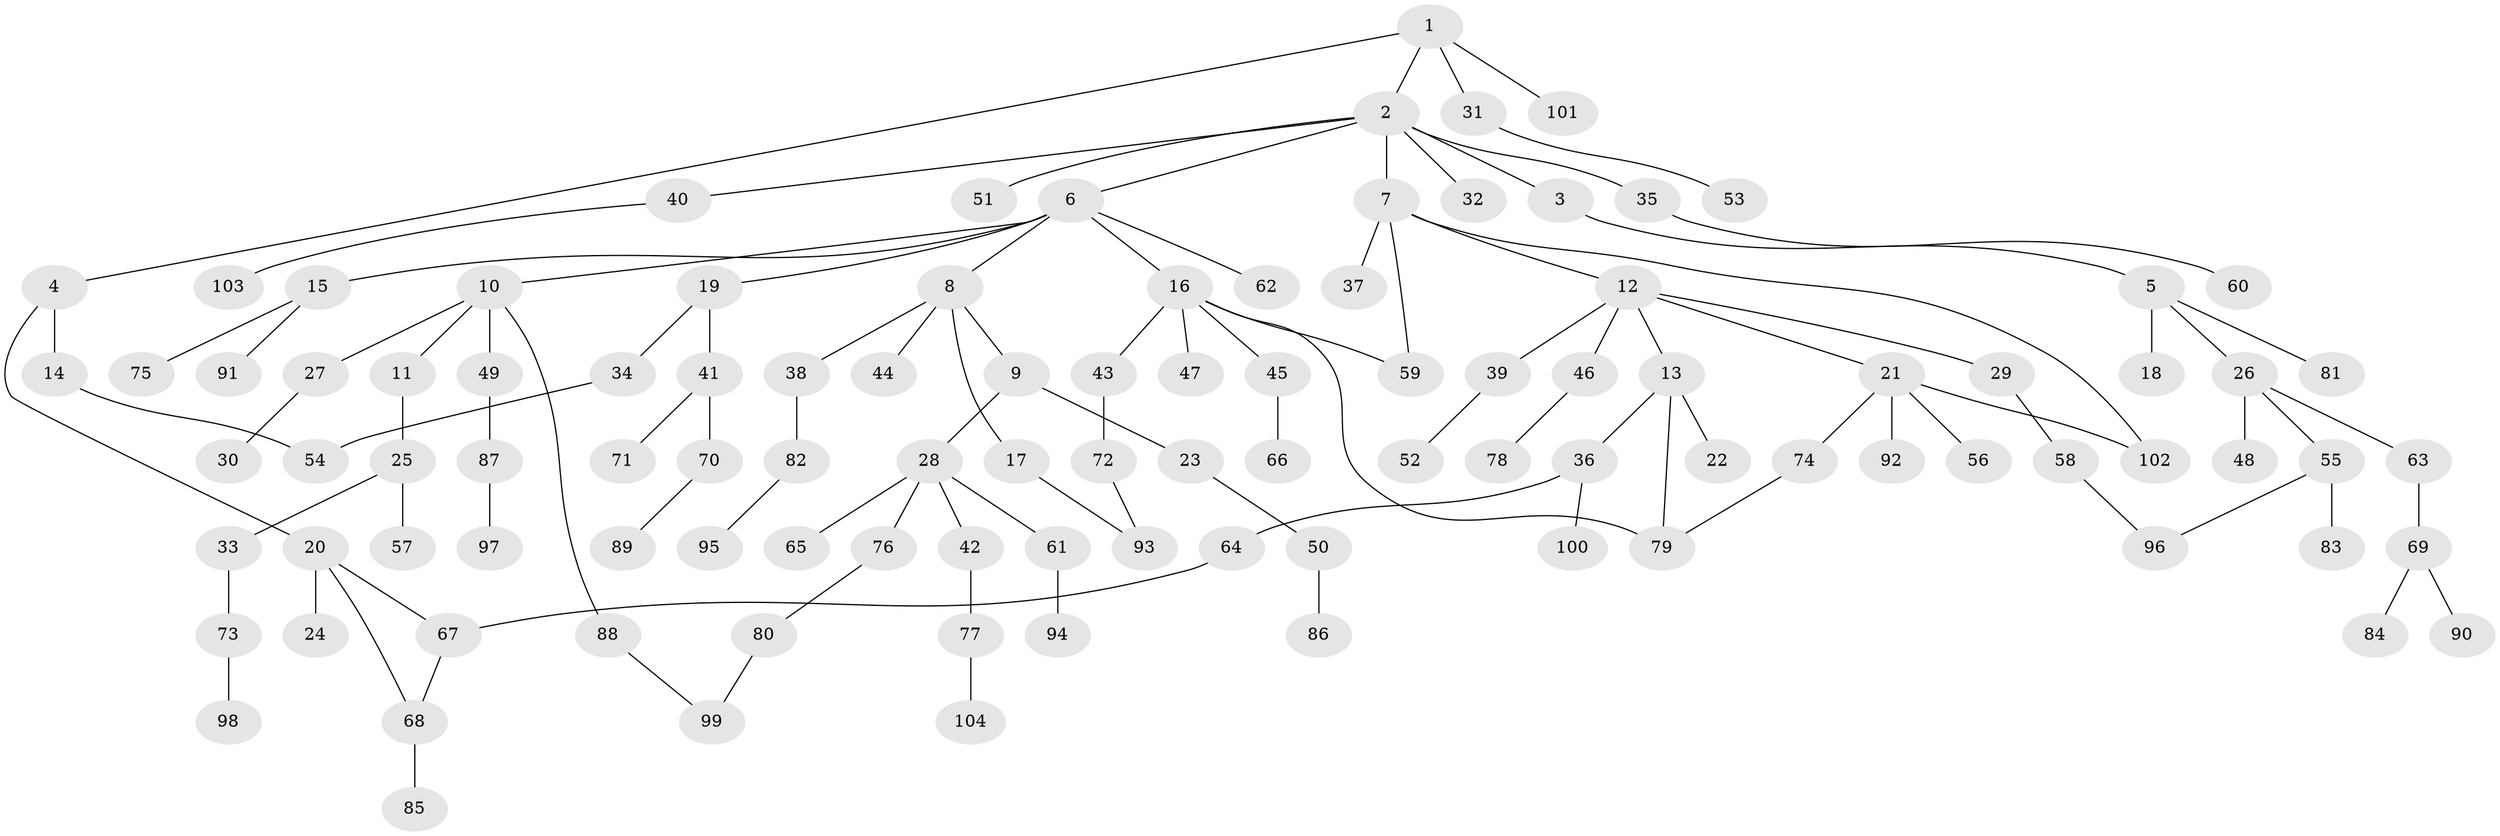 // Generated by graph-tools (version 1.1) at 2025/00/03/09/25 03:00:59]
// undirected, 104 vertices, 113 edges
graph export_dot {
graph [start="1"]
  node [color=gray90,style=filled];
  1;
  2;
  3;
  4;
  5;
  6;
  7;
  8;
  9;
  10;
  11;
  12;
  13;
  14;
  15;
  16;
  17;
  18;
  19;
  20;
  21;
  22;
  23;
  24;
  25;
  26;
  27;
  28;
  29;
  30;
  31;
  32;
  33;
  34;
  35;
  36;
  37;
  38;
  39;
  40;
  41;
  42;
  43;
  44;
  45;
  46;
  47;
  48;
  49;
  50;
  51;
  52;
  53;
  54;
  55;
  56;
  57;
  58;
  59;
  60;
  61;
  62;
  63;
  64;
  65;
  66;
  67;
  68;
  69;
  70;
  71;
  72;
  73;
  74;
  75;
  76;
  77;
  78;
  79;
  80;
  81;
  82;
  83;
  84;
  85;
  86;
  87;
  88;
  89;
  90;
  91;
  92;
  93;
  94;
  95;
  96;
  97;
  98;
  99;
  100;
  101;
  102;
  103;
  104;
  1 -- 2;
  1 -- 4;
  1 -- 31;
  1 -- 101;
  2 -- 3;
  2 -- 6;
  2 -- 7;
  2 -- 32;
  2 -- 35;
  2 -- 40;
  2 -- 51;
  3 -- 5;
  4 -- 14;
  4 -- 20;
  5 -- 18;
  5 -- 26;
  5 -- 81;
  6 -- 8;
  6 -- 10;
  6 -- 15;
  6 -- 16;
  6 -- 19;
  6 -- 62;
  7 -- 12;
  7 -- 37;
  7 -- 59;
  7 -- 102;
  8 -- 9;
  8 -- 17;
  8 -- 38;
  8 -- 44;
  9 -- 23;
  9 -- 28;
  10 -- 11;
  10 -- 27;
  10 -- 49;
  10 -- 88;
  11 -- 25;
  12 -- 13;
  12 -- 21;
  12 -- 29;
  12 -- 39;
  12 -- 46;
  13 -- 22;
  13 -- 36;
  13 -- 79;
  14 -- 54;
  15 -- 75;
  15 -- 91;
  16 -- 43;
  16 -- 45;
  16 -- 47;
  16 -- 79;
  16 -- 59;
  17 -- 93;
  19 -- 34;
  19 -- 41;
  20 -- 24;
  20 -- 67;
  20 -- 68;
  21 -- 56;
  21 -- 74;
  21 -- 92;
  21 -- 102;
  23 -- 50;
  25 -- 33;
  25 -- 57;
  26 -- 48;
  26 -- 55;
  26 -- 63;
  27 -- 30;
  28 -- 42;
  28 -- 61;
  28 -- 65;
  28 -- 76;
  29 -- 58;
  31 -- 53;
  33 -- 73;
  34 -- 54;
  35 -- 60;
  36 -- 64;
  36 -- 100;
  38 -- 82;
  39 -- 52;
  40 -- 103;
  41 -- 70;
  41 -- 71;
  42 -- 77;
  43 -- 72;
  45 -- 66;
  46 -- 78;
  49 -- 87;
  50 -- 86;
  55 -- 83;
  55 -- 96;
  58 -- 96;
  61 -- 94;
  63 -- 69;
  64 -- 67;
  67 -- 68;
  68 -- 85;
  69 -- 84;
  69 -- 90;
  70 -- 89;
  72 -- 93;
  73 -- 98;
  74 -- 79;
  76 -- 80;
  77 -- 104;
  80 -- 99;
  82 -- 95;
  87 -- 97;
  88 -- 99;
}
